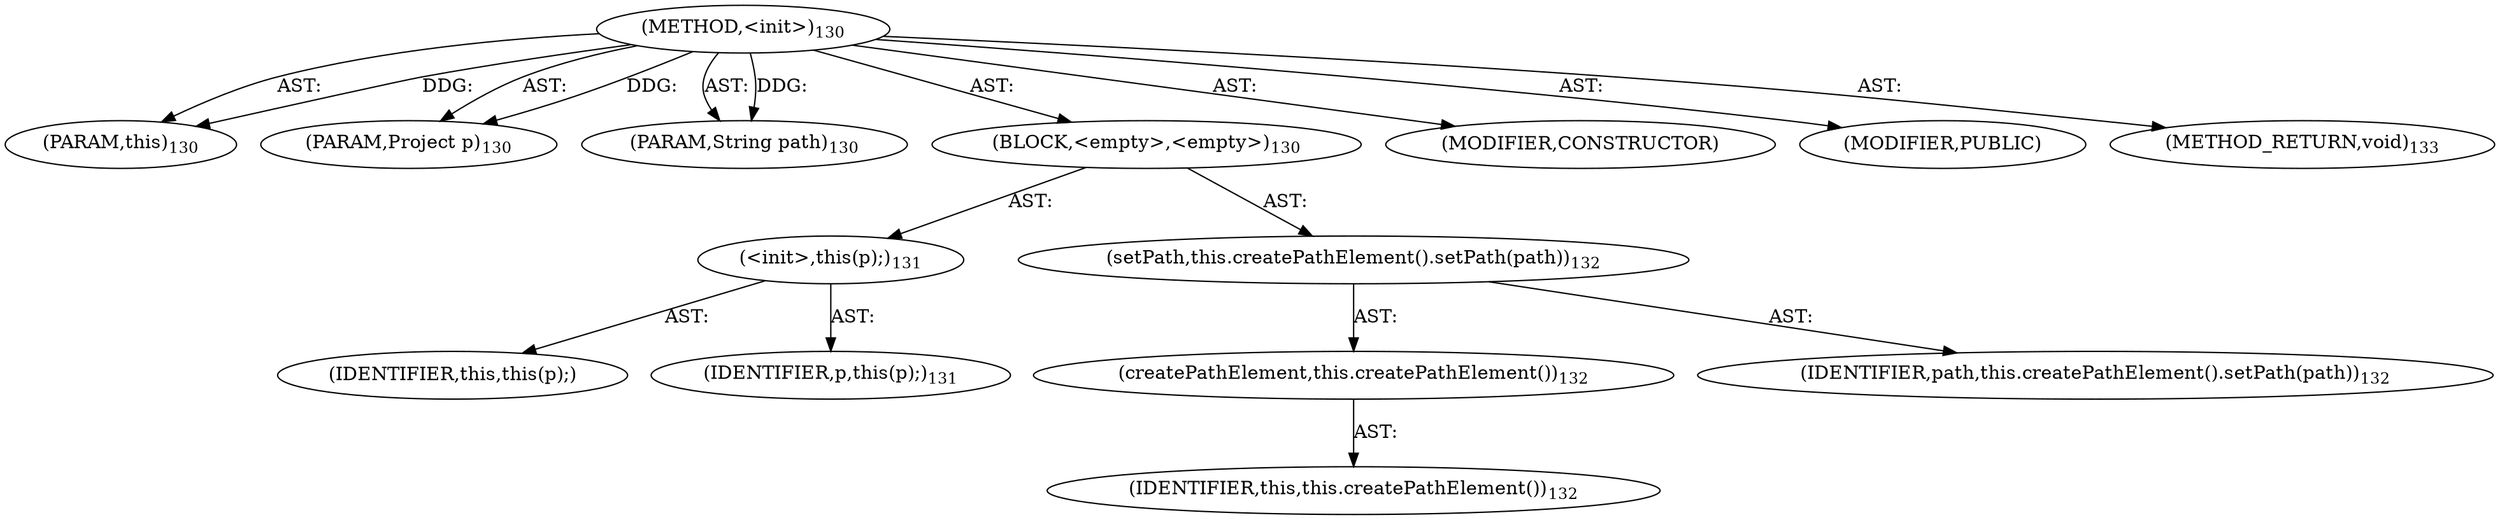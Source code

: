 digraph "&lt;init&gt;" {  
"111669149700" [label = <(METHOD,&lt;init&gt;)<SUB>130</SUB>> ]
"115964117014" [label = <(PARAM,this)<SUB>130</SUB>> ]
"115964117016" [label = <(PARAM,Project p)<SUB>130</SUB>> ]
"115964117021" [label = <(PARAM,String path)<SUB>130</SUB>> ]
"25769803780" [label = <(BLOCK,&lt;empty&gt;,&lt;empty&gt;)<SUB>130</SUB>> ]
"30064771072" [label = <(&lt;init&gt;,this(p);)<SUB>131</SUB>> ]
"68719476807" [label = <(IDENTIFIER,this,this(p);)> ]
"68719476810" [label = <(IDENTIFIER,p,this(p);)<SUB>131</SUB>> ]
"30064771085" [label = <(setPath,this.createPathElement().setPath(path))<SUB>132</SUB>> ]
"30064771086" [label = <(createPathElement,this.createPathElement())<SUB>132</SUB>> ]
"68719476808" [label = <(IDENTIFIER,this,this.createPathElement())<SUB>132</SUB>> ]
"68719476817" [label = <(IDENTIFIER,path,this.createPathElement().setPath(path))<SUB>132</SUB>> ]
"133143986189" [label = <(MODIFIER,CONSTRUCTOR)> ]
"133143986190" [label = <(MODIFIER,PUBLIC)> ]
"128849018884" [label = <(METHOD_RETURN,void)<SUB>133</SUB>> ]
  "111669149700" -> "115964117014"  [ label = "AST: "] 
  "111669149700" -> "115964117016"  [ label = "AST: "] 
  "111669149700" -> "115964117021"  [ label = "AST: "] 
  "111669149700" -> "25769803780"  [ label = "AST: "] 
  "111669149700" -> "133143986189"  [ label = "AST: "] 
  "111669149700" -> "133143986190"  [ label = "AST: "] 
  "111669149700" -> "128849018884"  [ label = "AST: "] 
  "25769803780" -> "30064771072"  [ label = "AST: "] 
  "25769803780" -> "30064771085"  [ label = "AST: "] 
  "30064771072" -> "68719476807"  [ label = "AST: "] 
  "30064771072" -> "68719476810"  [ label = "AST: "] 
  "30064771085" -> "30064771086"  [ label = "AST: "] 
  "30064771085" -> "68719476817"  [ label = "AST: "] 
  "30064771086" -> "68719476808"  [ label = "AST: "] 
  "111669149700" -> "115964117014"  [ label = "DDG: "] 
  "111669149700" -> "115964117016"  [ label = "DDG: "] 
  "111669149700" -> "115964117021"  [ label = "DDG: "] 
}
